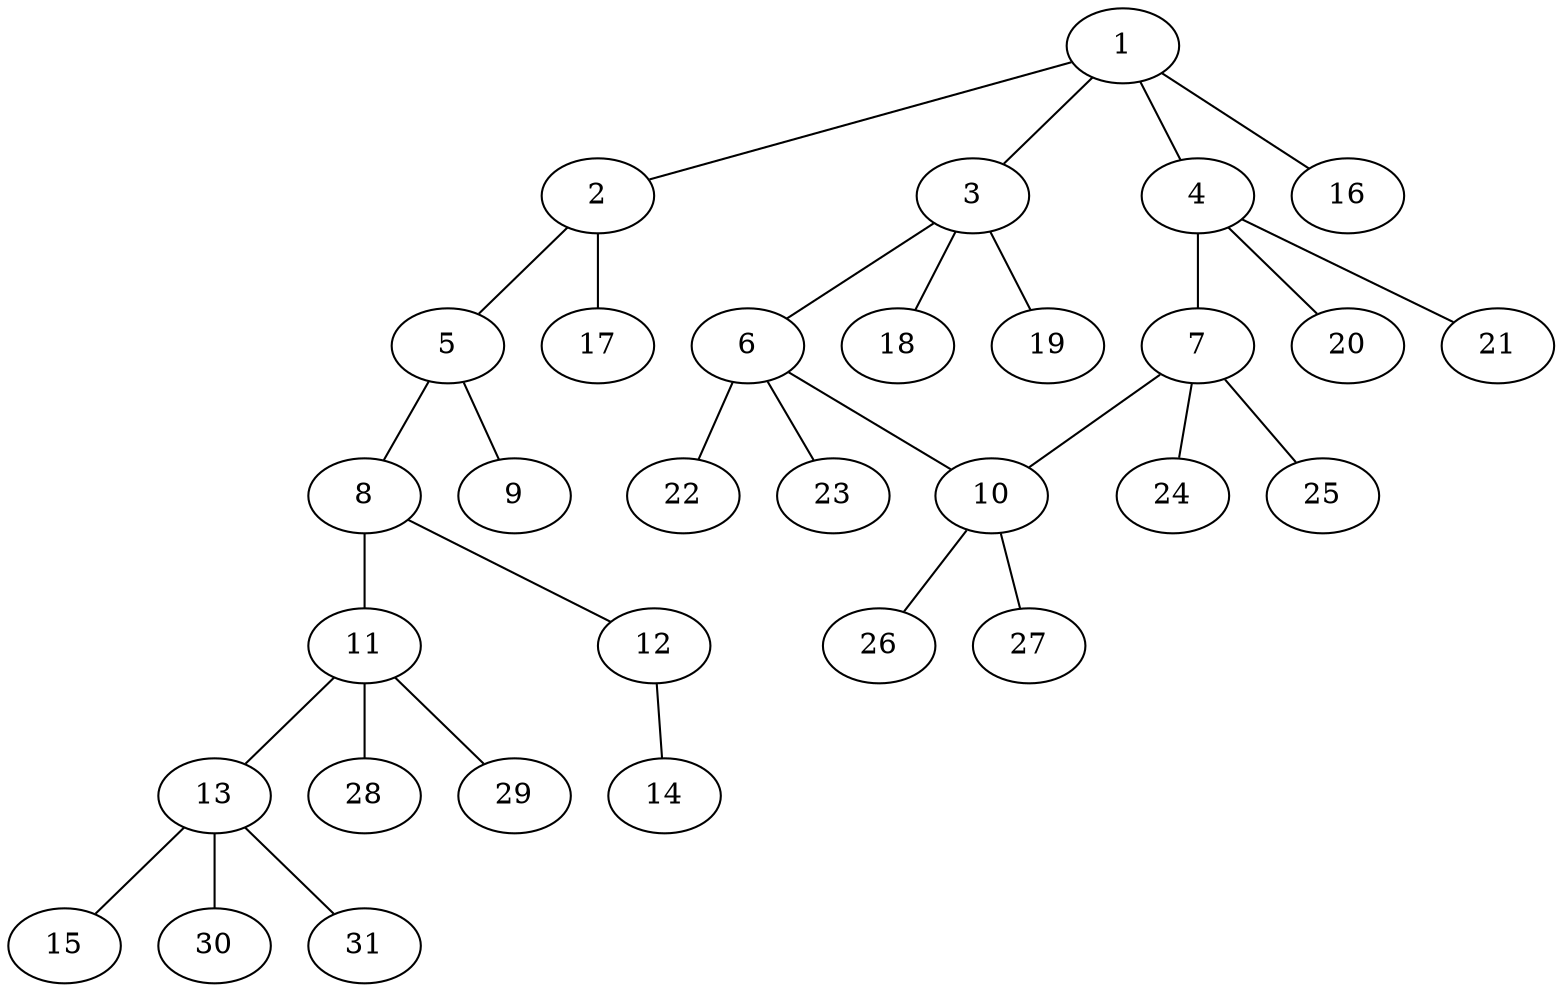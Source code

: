 graph molecule_2238 {
	1	 [chem=C];
	2	 [chem=N];
	1 -- 2	 [valence=1];
	3	 [chem=C];
	1 -- 3	 [valence=1];
	4	 [chem=C];
	1 -- 4	 [valence=1];
	16	 [chem=H];
	1 -- 16	 [valence=1];
	5	 [chem=C];
	2 -- 5	 [valence=1];
	17	 [chem=H];
	2 -- 17	 [valence=1];
	6	 [chem=C];
	3 -- 6	 [valence=1];
	18	 [chem=H];
	3 -- 18	 [valence=1];
	19	 [chem=H];
	3 -- 19	 [valence=1];
	7	 [chem=C];
	4 -- 7	 [valence=1];
	20	 [chem=H];
	4 -- 20	 [valence=1];
	21	 [chem=H];
	4 -- 21	 [valence=1];
	8	 [chem=N];
	5 -- 8	 [valence=1];
	9	 [chem=O];
	5 -- 9	 [valence=2];
	10	 [chem=C];
	6 -- 10	 [valence=1];
	22	 [chem=H];
	6 -- 22	 [valence=1];
	23	 [chem=H];
	6 -- 23	 [valence=1];
	7 -- 10	 [valence=1];
	24	 [chem=H];
	7 -- 24	 [valence=1];
	25	 [chem=H];
	7 -- 25	 [valence=1];
	11	 [chem=C];
	8 -- 11	 [valence=1];
	12	 [chem=N];
	8 -- 12	 [valence=1];
	26	 [chem=H];
	10 -- 26	 [valence=1];
	27	 [chem=H];
	10 -- 27	 [valence=1];
	13	 [chem=C];
	11 -- 13	 [valence=1];
	28	 [chem=H];
	11 -- 28	 [valence=1];
	29	 [chem=H];
	11 -- 29	 [valence=1];
	14	 [chem=O];
	12 -- 14	 [valence=2];
	15	 [chem=Cl];
	13 -- 15	 [valence=1];
	30	 [chem=H];
	13 -- 30	 [valence=1];
	31	 [chem=H];
	13 -- 31	 [valence=1];
}
